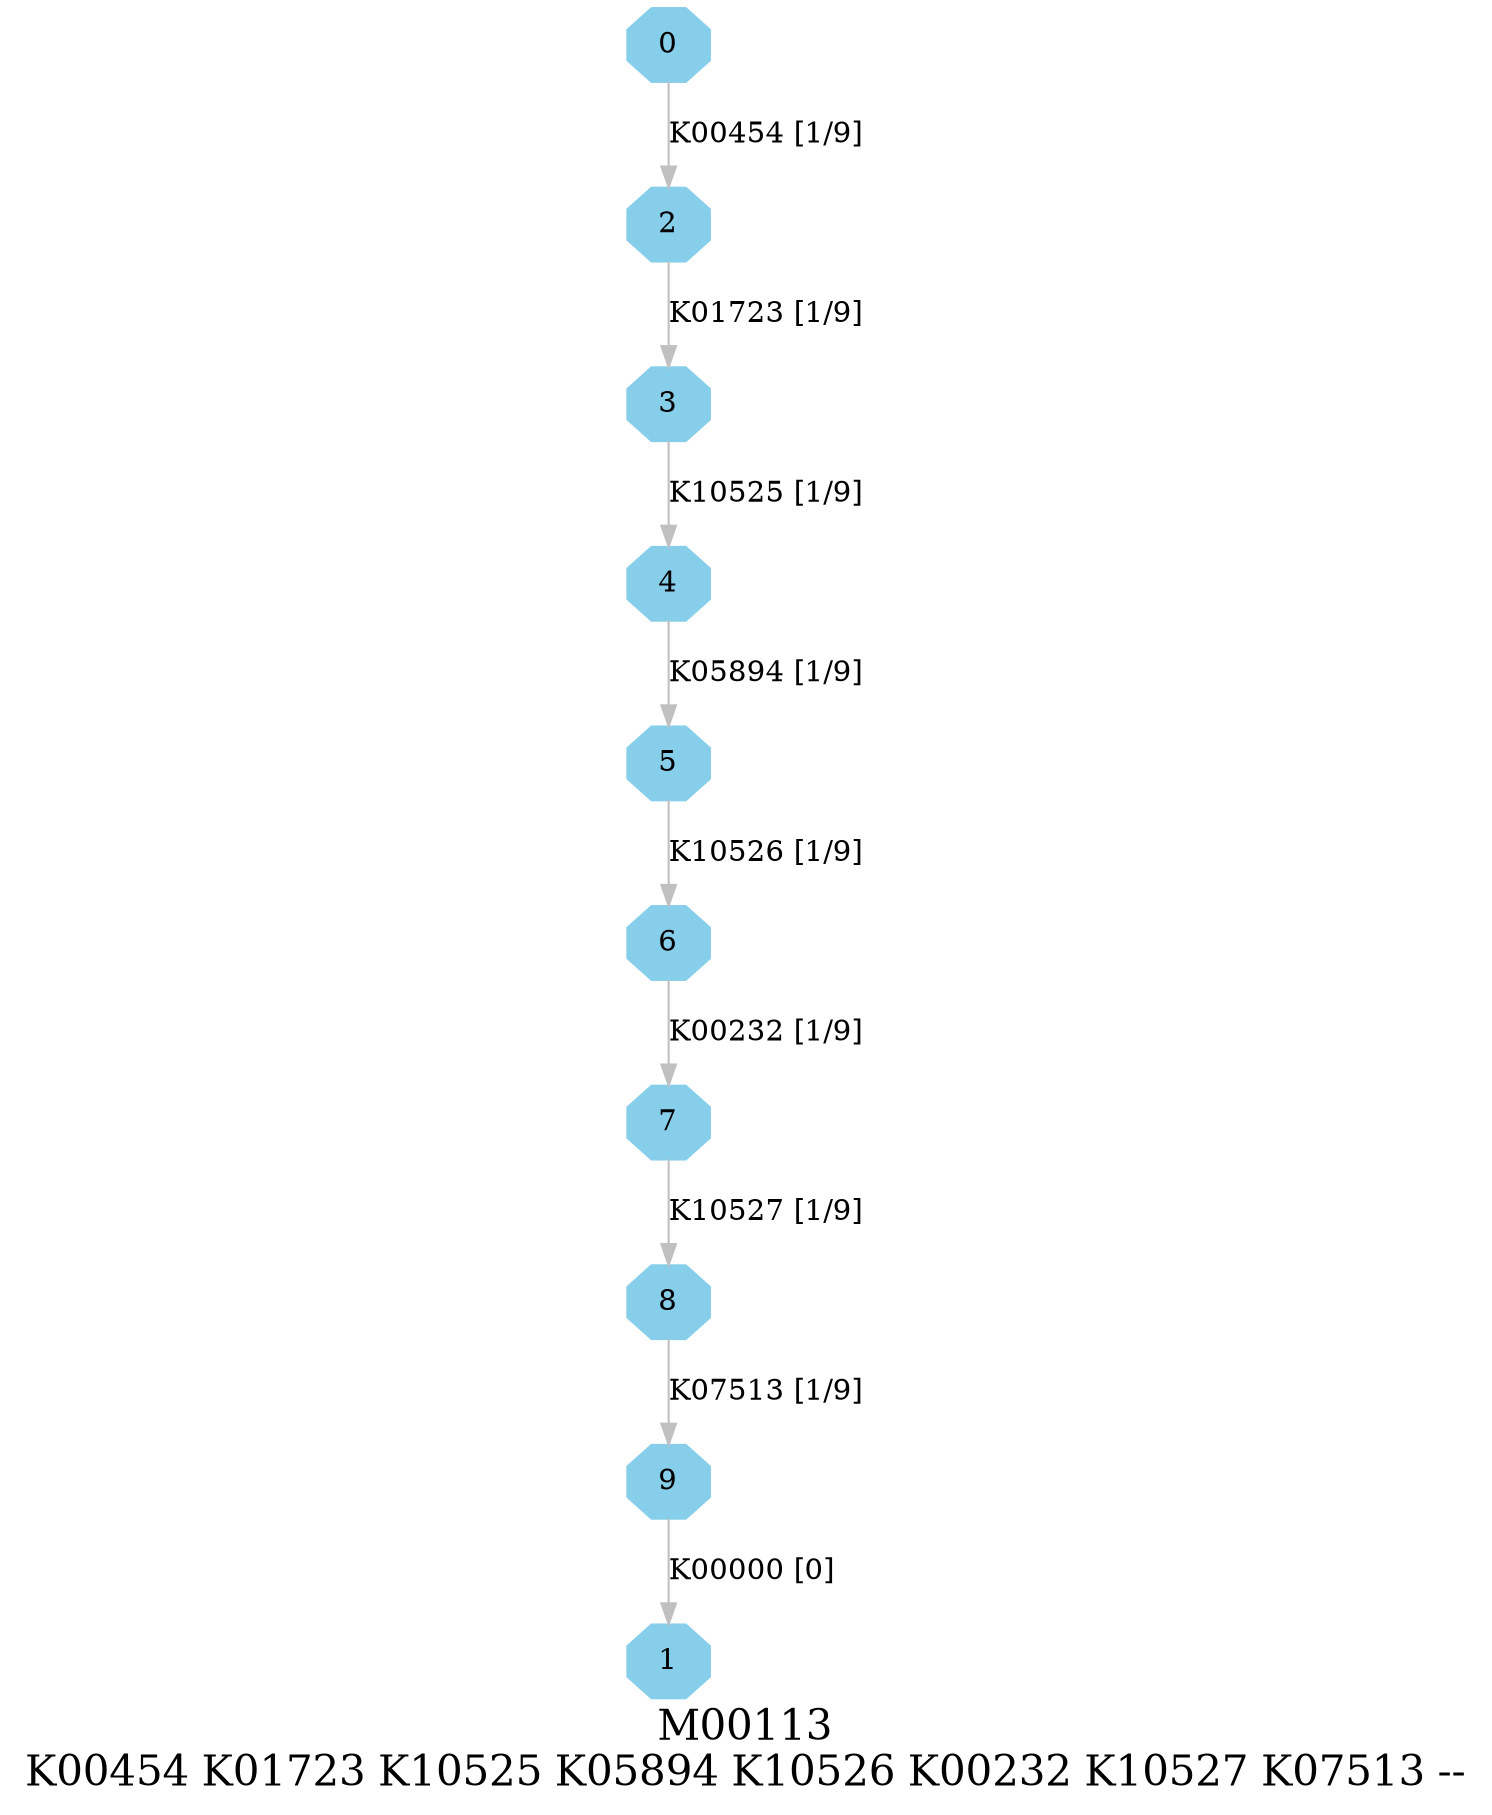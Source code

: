 digraph G {
graph [label="M00113
K00454 K01723 K10525 K05894 K10526 K00232 K10527 K07513 --",fontsize=20];
node [shape=box,style=filled];
edge [len=3,color=grey];
{node [width=.3,height=.3,shape=octagon,style=filled,color=skyblue] 0 1 2 3 4 5 6 7 8 9 }
0 -> 2 [label="K00454 [1/9]"];
2 -> 3 [label="K01723 [1/9]"];
3 -> 4 [label="K10525 [1/9]"];
4 -> 5 [label="K05894 [1/9]"];
5 -> 6 [label="K10526 [1/9]"];
6 -> 7 [label="K00232 [1/9]"];
7 -> 8 [label="K10527 [1/9]"];
8 -> 9 [label="K07513 [1/9]"];
9 -> 1 [label="K00000 [0]"];
}
